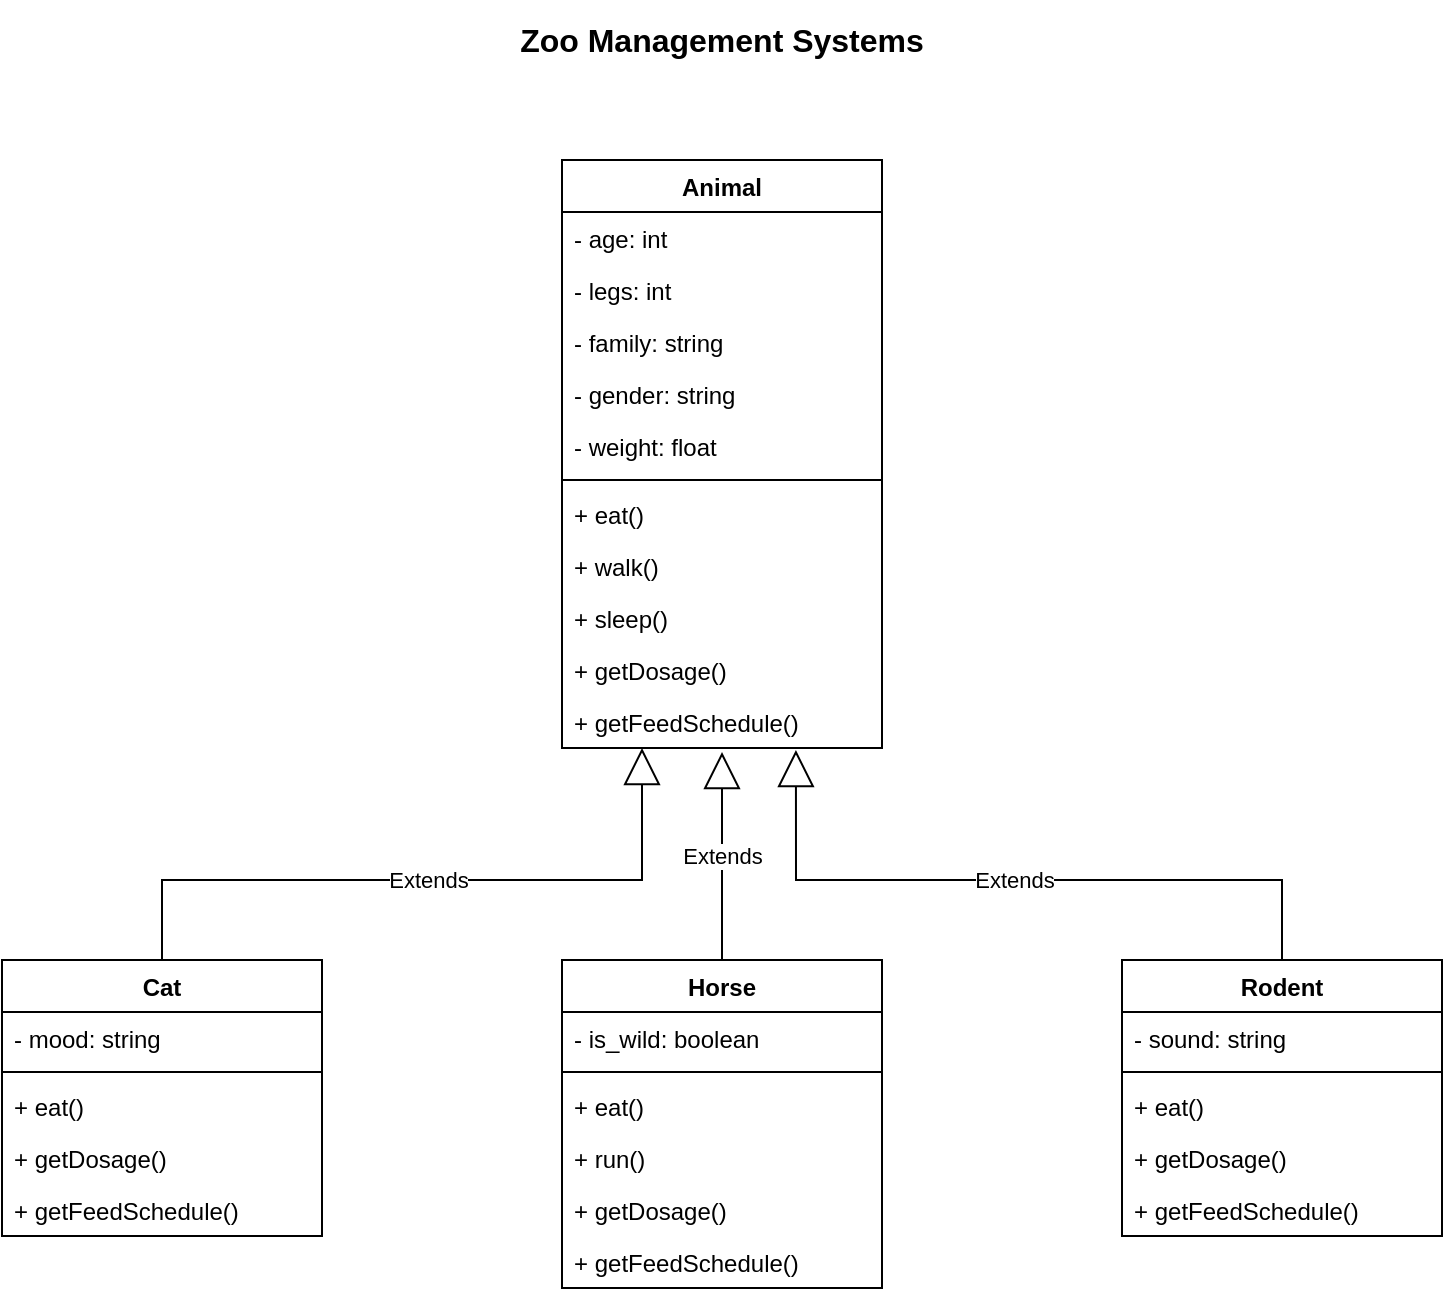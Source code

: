 <mxfile version="15.8.4" type="device"><diagram id="AQ6MO-t2mtRZB4xCkQxU" name="Page-1"><mxGraphModel dx="1422" dy="1931" grid="1" gridSize="10" guides="1" tooltips="1" connect="1" arrows="1" fold="1" page="1" pageScale="1" pageWidth="827" pageHeight="1169" math="0" shadow="0"><root><mxCell id="0"/><mxCell id="1" parent="0"/><mxCell id="yrssC3d8CU7R-63M5zTn-1" value="Animal" style="swimlane;fontStyle=1;align=center;verticalAlign=top;childLayout=stackLayout;horizontal=1;startSize=26;horizontalStack=0;resizeParent=1;resizeParentMax=0;resizeLast=0;collapsible=1;marginBottom=0;" vertex="1" parent="1"><mxGeometry x="320" y="40" width="160" height="294" as="geometry"/></mxCell><mxCell id="yrssC3d8CU7R-63M5zTn-8" value="- age: int" style="text;strokeColor=none;fillColor=none;align=left;verticalAlign=top;spacingLeft=4;spacingRight=4;overflow=hidden;rotatable=0;points=[[0,0.5],[1,0.5]];portConstraint=eastwest;" vertex="1" parent="yrssC3d8CU7R-63M5zTn-1"><mxGeometry y="26" width="160" height="26" as="geometry"/></mxCell><mxCell id="yrssC3d8CU7R-63M5zTn-67" value="- legs: int" style="text;strokeColor=none;fillColor=none;align=left;verticalAlign=top;spacingLeft=4;spacingRight=4;overflow=hidden;rotatable=0;points=[[0,0.5],[1,0.5]];portConstraint=eastwest;" vertex="1" parent="yrssC3d8CU7R-63M5zTn-1"><mxGeometry y="52" width="160" height="26" as="geometry"/></mxCell><mxCell id="yrssC3d8CU7R-63M5zTn-71" value="- family: string" style="text;strokeColor=none;fillColor=none;align=left;verticalAlign=top;spacingLeft=4;spacingRight=4;overflow=hidden;rotatable=0;points=[[0,0.5],[1,0.5]];portConstraint=eastwest;" vertex="1" parent="yrssC3d8CU7R-63M5zTn-1"><mxGeometry y="78" width="160" height="26" as="geometry"/></mxCell><mxCell id="yrssC3d8CU7R-63M5zTn-69" value="- gender: string" style="text;strokeColor=none;fillColor=none;align=left;verticalAlign=top;spacingLeft=4;spacingRight=4;overflow=hidden;rotatable=0;points=[[0,0.5],[1,0.5]];portConstraint=eastwest;" vertex="1" parent="yrssC3d8CU7R-63M5zTn-1"><mxGeometry y="104" width="160" height="26" as="geometry"/></mxCell><mxCell id="yrssC3d8CU7R-63M5zTn-7" value="- weight: float" style="text;strokeColor=none;fillColor=none;align=left;verticalAlign=top;spacingLeft=4;spacingRight=4;overflow=hidden;rotatable=0;points=[[0,0.5],[1,0.5]];portConstraint=eastwest;" vertex="1" parent="yrssC3d8CU7R-63M5zTn-1"><mxGeometry y="130" width="160" height="26" as="geometry"/></mxCell><mxCell id="yrssC3d8CU7R-63M5zTn-3" value="" style="line;strokeWidth=1;fillColor=none;align=left;verticalAlign=middle;spacingTop=-1;spacingLeft=3;spacingRight=3;rotatable=0;labelPosition=right;points=[];portConstraint=eastwest;" vertex="1" parent="yrssC3d8CU7R-63M5zTn-1"><mxGeometry y="156" width="160" height="8" as="geometry"/></mxCell><mxCell id="yrssC3d8CU7R-63M5zTn-12" value="+ eat()" style="text;strokeColor=none;fillColor=none;align=left;verticalAlign=top;spacingLeft=4;spacingRight=4;overflow=hidden;rotatable=0;points=[[0,0.5],[1,0.5]];portConstraint=eastwest;" vertex="1" parent="yrssC3d8CU7R-63M5zTn-1"><mxGeometry y="164" width="160" height="26" as="geometry"/></mxCell><mxCell id="yrssC3d8CU7R-63M5zTn-70" value="+ walk()" style="text;strokeColor=none;fillColor=none;align=left;verticalAlign=top;spacingLeft=4;spacingRight=4;overflow=hidden;rotatable=0;points=[[0,0.5],[1,0.5]];portConstraint=eastwest;" vertex="1" parent="yrssC3d8CU7R-63M5zTn-1"><mxGeometry y="190" width="160" height="26" as="geometry"/></mxCell><mxCell id="yrssC3d8CU7R-63M5zTn-4" value="+ sleep()" style="text;strokeColor=none;fillColor=none;align=left;verticalAlign=top;spacingLeft=4;spacingRight=4;overflow=hidden;rotatable=0;points=[[0,0.5],[1,0.5]];portConstraint=eastwest;" vertex="1" parent="yrssC3d8CU7R-63M5zTn-1"><mxGeometry y="216" width="160" height="26" as="geometry"/></mxCell><mxCell id="yrssC3d8CU7R-63M5zTn-72" value="+ getDosage()" style="text;strokeColor=none;fillColor=none;align=left;verticalAlign=top;spacingLeft=4;spacingRight=4;overflow=hidden;rotatable=0;points=[[0,0.5],[1,0.5]];portConstraint=eastwest;" vertex="1" parent="yrssC3d8CU7R-63M5zTn-1"><mxGeometry y="242" width="160" height="26" as="geometry"/></mxCell><mxCell id="yrssC3d8CU7R-63M5zTn-73" value="+ getFeedSchedule()" style="text;strokeColor=none;fillColor=none;align=left;verticalAlign=top;spacingLeft=4;spacingRight=4;overflow=hidden;rotatable=0;points=[[0,0.5],[1,0.5]];portConstraint=eastwest;" vertex="1" parent="yrssC3d8CU7R-63M5zTn-1"><mxGeometry y="268" width="160" height="26" as="geometry"/></mxCell><mxCell id="yrssC3d8CU7R-63M5zTn-49" value="Rodent" style="swimlane;fontStyle=1;align=center;verticalAlign=top;childLayout=stackLayout;horizontal=1;startSize=26;horizontalStack=0;resizeParent=1;resizeParentMax=0;resizeLast=0;collapsible=1;marginBottom=0;" vertex="1" parent="1"><mxGeometry x="600" y="440" width="160" height="138" as="geometry"/></mxCell><mxCell id="yrssC3d8CU7R-63M5zTn-50" value="- sound: string" style="text;strokeColor=none;fillColor=none;align=left;verticalAlign=top;spacingLeft=4;spacingRight=4;overflow=hidden;rotatable=0;points=[[0,0.5],[1,0.5]];portConstraint=eastwest;" vertex="1" parent="yrssC3d8CU7R-63M5zTn-49"><mxGeometry y="26" width="160" height="26" as="geometry"/></mxCell><mxCell id="yrssC3d8CU7R-63M5zTn-52" value="" style="line;strokeWidth=1;fillColor=none;align=left;verticalAlign=middle;spacingTop=-1;spacingLeft=3;spacingRight=3;rotatable=0;labelPosition=right;points=[];portConstraint=eastwest;" vertex="1" parent="yrssC3d8CU7R-63M5zTn-49"><mxGeometry y="52" width="160" height="8" as="geometry"/></mxCell><mxCell id="yrssC3d8CU7R-63M5zTn-84" value="+ eat()" style="text;strokeColor=none;fillColor=none;align=left;verticalAlign=top;spacingLeft=4;spacingRight=4;overflow=hidden;rotatable=0;points=[[0,0.5],[1,0.5]];portConstraint=eastwest;" vertex="1" parent="yrssC3d8CU7R-63M5zTn-49"><mxGeometry y="60" width="160" height="26" as="geometry"/></mxCell><mxCell id="yrssC3d8CU7R-63M5zTn-85" value="+ getDosage()" style="text;strokeColor=none;fillColor=none;align=left;verticalAlign=top;spacingLeft=4;spacingRight=4;overflow=hidden;rotatable=0;points=[[0,0.5],[1,0.5]];portConstraint=eastwest;" vertex="1" parent="yrssC3d8CU7R-63M5zTn-49"><mxGeometry y="86" width="160" height="26" as="geometry"/></mxCell><mxCell id="yrssC3d8CU7R-63M5zTn-86" value="+ getFeedSchedule()" style="text;strokeColor=none;fillColor=none;align=left;verticalAlign=top;spacingLeft=4;spacingRight=4;overflow=hidden;rotatable=0;points=[[0,0.5],[1,0.5]];portConstraint=eastwest;" vertex="1" parent="yrssC3d8CU7R-63M5zTn-49"><mxGeometry y="112" width="160" height="26" as="geometry"/></mxCell><mxCell id="yrssC3d8CU7R-63M5zTn-55" value="Cat" style="swimlane;fontStyle=1;align=center;verticalAlign=top;childLayout=stackLayout;horizontal=1;startSize=26;horizontalStack=0;resizeParent=1;resizeParentMax=0;resizeLast=0;collapsible=1;marginBottom=0;" vertex="1" parent="1"><mxGeometry x="40" y="440" width="160" height="138" as="geometry"/></mxCell><mxCell id="yrssC3d8CU7R-63M5zTn-57" value="- mood: string" style="text;strokeColor=none;fillColor=none;align=left;verticalAlign=top;spacingLeft=4;spacingRight=4;overflow=hidden;rotatable=0;points=[[0,0.5],[1,0.5]];portConstraint=eastwest;" vertex="1" parent="yrssC3d8CU7R-63M5zTn-55"><mxGeometry y="26" width="160" height="26" as="geometry"/></mxCell><mxCell id="yrssC3d8CU7R-63M5zTn-58" value="" style="line;strokeWidth=1;fillColor=none;align=left;verticalAlign=middle;spacingTop=-1;spacingLeft=3;spacingRight=3;rotatable=0;labelPosition=right;points=[];portConstraint=eastwest;" vertex="1" parent="yrssC3d8CU7R-63M5zTn-55"><mxGeometry y="52" width="160" height="8" as="geometry"/></mxCell><mxCell id="yrssC3d8CU7R-63M5zTn-81" value="+ eat()" style="text;strokeColor=none;fillColor=none;align=left;verticalAlign=top;spacingLeft=4;spacingRight=4;overflow=hidden;rotatable=0;points=[[0,0.5],[1,0.5]];portConstraint=eastwest;" vertex="1" parent="yrssC3d8CU7R-63M5zTn-55"><mxGeometry y="60" width="160" height="26" as="geometry"/></mxCell><mxCell id="yrssC3d8CU7R-63M5zTn-82" value="+ getDosage()" style="text;strokeColor=none;fillColor=none;align=left;verticalAlign=top;spacingLeft=4;spacingRight=4;overflow=hidden;rotatable=0;points=[[0,0.5],[1,0.5]];portConstraint=eastwest;" vertex="1" parent="yrssC3d8CU7R-63M5zTn-55"><mxGeometry y="86" width="160" height="26" as="geometry"/></mxCell><mxCell id="yrssC3d8CU7R-63M5zTn-83" value="+ getFeedSchedule()" style="text;strokeColor=none;fillColor=none;align=left;verticalAlign=top;spacingLeft=4;spacingRight=4;overflow=hidden;rotatable=0;points=[[0,0.5],[1,0.5]];portConstraint=eastwest;" vertex="1" parent="yrssC3d8CU7R-63M5zTn-55"><mxGeometry y="112" width="160" height="26" as="geometry"/></mxCell><mxCell id="yrssC3d8CU7R-63M5zTn-61" value="Horse" style="swimlane;fontStyle=1;align=center;verticalAlign=top;childLayout=stackLayout;horizontal=1;startSize=26;horizontalStack=0;resizeParent=1;resizeParentMax=0;resizeLast=0;collapsible=1;marginBottom=0;" vertex="1" parent="1"><mxGeometry x="320" y="440" width="160" height="164" as="geometry"/></mxCell><mxCell id="yrssC3d8CU7R-63M5zTn-62" value="- is_wild: boolean" style="text;strokeColor=none;fillColor=none;align=left;verticalAlign=top;spacingLeft=4;spacingRight=4;overflow=hidden;rotatable=0;points=[[0,0.5],[1,0.5]];portConstraint=eastwest;" vertex="1" parent="yrssC3d8CU7R-63M5zTn-61"><mxGeometry y="26" width="160" height="26" as="geometry"/></mxCell><mxCell id="yrssC3d8CU7R-63M5zTn-64" value="" style="line;strokeWidth=1;fillColor=none;align=left;verticalAlign=middle;spacingTop=-1;spacingLeft=3;spacingRight=3;rotatable=0;labelPosition=right;points=[];portConstraint=eastwest;" vertex="1" parent="yrssC3d8CU7R-63M5zTn-61"><mxGeometry y="52" width="160" height="8" as="geometry"/></mxCell><mxCell id="yrssC3d8CU7R-63M5zTn-74" value="+ eat()" style="text;strokeColor=none;fillColor=none;align=left;verticalAlign=top;spacingLeft=4;spacingRight=4;overflow=hidden;rotatable=0;points=[[0,0.5],[1,0.5]];portConstraint=eastwest;" vertex="1" parent="yrssC3d8CU7R-63M5zTn-61"><mxGeometry y="60" width="160" height="26" as="geometry"/></mxCell><mxCell id="yrssC3d8CU7R-63M5zTn-65" value="+ run()" style="text;strokeColor=none;fillColor=none;align=left;verticalAlign=top;spacingLeft=4;spacingRight=4;overflow=hidden;rotatable=0;points=[[0,0.5],[1,0.5]];portConstraint=eastwest;" vertex="1" parent="yrssC3d8CU7R-63M5zTn-61"><mxGeometry y="86" width="160" height="26" as="geometry"/></mxCell><mxCell id="yrssC3d8CU7R-63M5zTn-78" value="+ getDosage()" style="text;strokeColor=none;fillColor=none;align=left;verticalAlign=top;spacingLeft=4;spacingRight=4;overflow=hidden;rotatable=0;points=[[0,0.5],[1,0.5]];portConstraint=eastwest;" vertex="1" parent="yrssC3d8CU7R-63M5zTn-61"><mxGeometry y="112" width="160" height="26" as="geometry"/></mxCell><mxCell id="yrssC3d8CU7R-63M5zTn-79" value="+ getFeedSchedule()" style="text;strokeColor=none;fillColor=none;align=left;verticalAlign=top;spacingLeft=4;spacingRight=4;overflow=hidden;rotatable=0;points=[[0,0.5],[1,0.5]];portConstraint=eastwest;" vertex="1" parent="yrssC3d8CU7R-63M5zTn-61"><mxGeometry y="138" width="160" height="26" as="geometry"/></mxCell><mxCell id="yrssC3d8CU7R-63M5zTn-87" value="Extends" style="endArrow=block;endSize=16;endFill=0;html=1;rounded=0;exitX=0.5;exitY=0;exitDx=0;exitDy=0;entryX=0.25;entryY=1;entryDx=0;entryDy=0;entryPerimeter=0;" edge="1" parent="1" source="yrssC3d8CU7R-63M5zTn-55" target="yrssC3d8CU7R-63M5zTn-73"><mxGeometry width="160" relative="1" as="geometry"><mxPoint x="180" y="400" as="sourcePoint"/><mxPoint x="310" y="360" as="targetPoint"/><Array as="points"><mxPoint x="120" y="400"/><mxPoint x="360" y="400"/></Array></mxGeometry></mxCell><mxCell id="yrssC3d8CU7R-63M5zTn-96" value="Extends" style="endArrow=block;endSize=16;endFill=0;html=1;rounded=0;entryX=0.731;entryY=1.038;entryDx=0;entryDy=0;entryPerimeter=0;exitX=0.5;exitY=0;exitDx=0;exitDy=0;" edge="1" parent="1" source="yrssC3d8CU7R-63M5zTn-49" target="yrssC3d8CU7R-63M5zTn-73"><mxGeometry width="160" relative="1" as="geometry"><mxPoint x="510" y="370" as="sourcePoint"/><mxPoint x="670" y="370" as="targetPoint"/><Array as="points"><mxPoint x="680" y="400"/><mxPoint x="437" y="400"/></Array></mxGeometry></mxCell><mxCell id="yrssC3d8CU7R-63M5zTn-97" value="Extends" style="endArrow=block;endSize=16;endFill=0;html=1;rounded=0;entryX=0.5;entryY=1.077;entryDx=0;entryDy=0;entryPerimeter=0;exitX=0.5;exitY=0;exitDx=0;exitDy=0;" edge="1" parent="1" source="yrssC3d8CU7R-63M5zTn-61" target="yrssC3d8CU7R-63M5zTn-73"><mxGeometry width="160" relative="1" as="geometry"><mxPoint x="380" y="690" as="sourcePoint"/><mxPoint x="540" y="690" as="targetPoint"/></mxGeometry></mxCell><mxCell id="yrssC3d8CU7R-63M5zTn-98" value="&lt;font style=&quot;font-size: 16px&quot;&gt;&lt;b&gt;Zoo Management Systems&lt;/b&gt;&lt;/font&gt;" style="text;html=1;strokeColor=none;fillColor=none;align=center;verticalAlign=middle;whiteSpace=wrap;rounded=0;" vertex="1" parent="1"><mxGeometry x="240" y="-40" width="320" height="40" as="geometry"/></mxCell></root></mxGraphModel></diagram></mxfile>